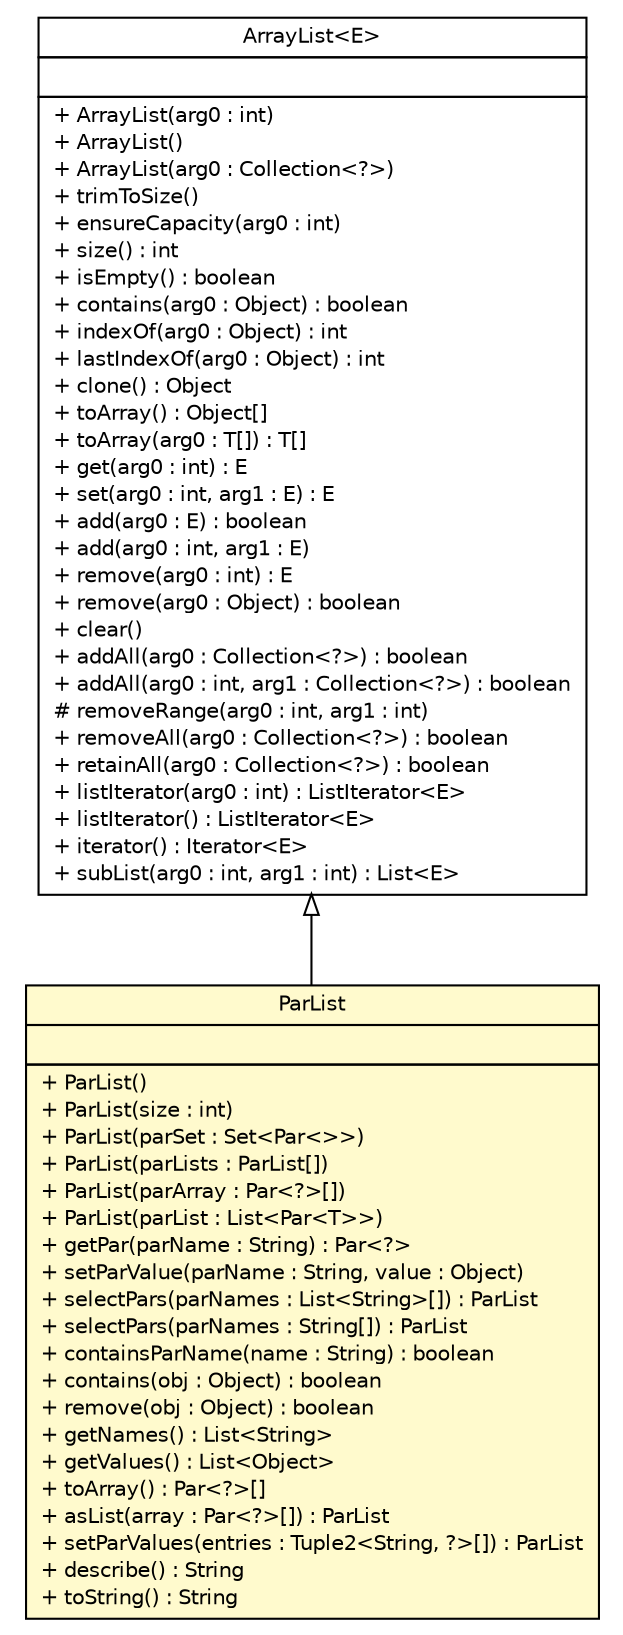 #!/usr/local/bin/dot
#
# Class diagram 
# Generated by UMLGraph version R5_6 (http://www.umlgraph.org/)
#

digraph G {
	edge [fontname="Helvetica",fontsize=10,labelfontname="Helvetica",labelfontsize=10];
	node [fontname="Helvetica",fontsize=10,shape=plaintext];
	nodesep=0.25;
	ranksep=0.5;
	// sorcer.core.context.model.par.ParList
	c238576 [label=<<table title="sorcer.core.context.model.par.ParList" border="0" cellborder="1" cellspacing="0" cellpadding="2" port="p" bgcolor="lemonChiffon" href="./ParList.html">
		<tr><td><table border="0" cellspacing="0" cellpadding="1">
<tr><td align="center" balign="center"> ParList </td></tr>
		</table></td></tr>
		<tr><td><table border="0" cellspacing="0" cellpadding="1">
<tr><td align="left" balign="left">  </td></tr>
		</table></td></tr>
		<tr><td><table border="0" cellspacing="0" cellpadding="1">
<tr><td align="left" balign="left"> + ParList() </td></tr>
<tr><td align="left" balign="left"> + ParList(size : int) </td></tr>
<tr><td align="left" balign="left"> + ParList(parSet : Set&lt;Par&lt;&gt;&gt;) </td></tr>
<tr><td align="left" balign="left"> + ParList(parLists : ParList[]) </td></tr>
<tr><td align="left" balign="left"> + ParList(parArray : Par&lt;?&gt;[]) </td></tr>
<tr><td align="left" balign="left"> + ParList(parList : List&lt;Par&lt;T&gt;&gt;) </td></tr>
<tr><td align="left" balign="left"> + getPar(parName : String) : Par&lt;?&gt; </td></tr>
<tr><td align="left" balign="left"> + setParValue(parName : String, value : Object) </td></tr>
<tr><td align="left" balign="left"> + selectPars(parNames : List&lt;String&gt;[]) : ParList </td></tr>
<tr><td align="left" balign="left"> + selectPars(parNames : String[]) : ParList </td></tr>
<tr><td align="left" balign="left"> + containsParName(name : String) : boolean </td></tr>
<tr><td align="left" balign="left"> + contains(obj : Object) : boolean </td></tr>
<tr><td align="left" balign="left"> + remove(obj : Object) : boolean </td></tr>
<tr><td align="left" balign="left"> + getNames() : List&lt;String&gt; </td></tr>
<tr><td align="left" balign="left"> + getValues() : List&lt;Object&gt; </td></tr>
<tr><td align="left" balign="left"> + toArray() : Par&lt;?&gt;[] </td></tr>
<tr><td align="left" balign="left"> + asList(array : Par&lt;?&gt;[]) : ParList </td></tr>
<tr><td align="left" balign="left"> + setParValues(entries : Tuple2&lt;String, ?&gt;[]) : ParList </td></tr>
<tr><td align="left" balign="left"> + describe() : String </td></tr>
<tr><td align="left" balign="left"> + toString() : String </td></tr>
		</table></td></tr>
		</table>>, URL="./ParList.html", fontname="Helvetica", fontcolor="black", fontsize=10.0];
	//sorcer.core.context.model.par.ParList extends java.util.ArrayList<sorcer.core.context.model.par.Par>
	c238812:p -> c238576:p [dir=back,arrowtail=empty];
	// java.util.ArrayList<E>
	c238812 [label=<<table title="java.util.ArrayList" border="0" cellborder="1" cellspacing="0" cellpadding="2" port="p" href="http://docs.oracle.com/javase/7/docs/api/java/util/ArrayList.html">
		<tr><td><table border="0" cellspacing="0" cellpadding="1">
<tr><td align="center" balign="center"> ArrayList&lt;E&gt; </td></tr>
		</table></td></tr>
		<tr><td><table border="0" cellspacing="0" cellpadding="1">
<tr><td align="left" balign="left">  </td></tr>
		</table></td></tr>
		<tr><td><table border="0" cellspacing="0" cellpadding="1">
<tr><td align="left" balign="left"> + ArrayList(arg0 : int) </td></tr>
<tr><td align="left" balign="left"> + ArrayList() </td></tr>
<tr><td align="left" balign="left"> + ArrayList(arg0 : Collection&lt;?&gt;) </td></tr>
<tr><td align="left" balign="left"> + trimToSize() </td></tr>
<tr><td align="left" balign="left"> + ensureCapacity(arg0 : int) </td></tr>
<tr><td align="left" balign="left"> + size() : int </td></tr>
<tr><td align="left" balign="left"> + isEmpty() : boolean </td></tr>
<tr><td align="left" balign="left"> + contains(arg0 : Object) : boolean </td></tr>
<tr><td align="left" balign="left"> + indexOf(arg0 : Object) : int </td></tr>
<tr><td align="left" balign="left"> + lastIndexOf(arg0 : Object) : int </td></tr>
<tr><td align="left" balign="left"> + clone() : Object </td></tr>
<tr><td align="left" balign="left"> + toArray() : Object[] </td></tr>
<tr><td align="left" balign="left"> + toArray(arg0 : T[]) : T[] </td></tr>
<tr><td align="left" balign="left"> + get(arg0 : int) : E </td></tr>
<tr><td align="left" balign="left"> + set(arg0 : int, arg1 : E) : E </td></tr>
<tr><td align="left" balign="left"> + add(arg0 : E) : boolean </td></tr>
<tr><td align="left" balign="left"> + add(arg0 : int, arg1 : E) </td></tr>
<tr><td align="left" balign="left"> + remove(arg0 : int) : E </td></tr>
<tr><td align="left" balign="left"> + remove(arg0 : Object) : boolean </td></tr>
<tr><td align="left" balign="left"> + clear() </td></tr>
<tr><td align="left" balign="left"> + addAll(arg0 : Collection&lt;?&gt;) : boolean </td></tr>
<tr><td align="left" balign="left"> + addAll(arg0 : int, arg1 : Collection&lt;?&gt;) : boolean </td></tr>
<tr><td align="left" balign="left"> # removeRange(arg0 : int, arg1 : int) </td></tr>
<tr><td align="left" balign="left"> + removeAll(arg0 : Collection&lt;?&gt;) : boolean </td></tr>
<tr><td align="left" balign="left"> + retainAll(arg0 : Collection&lt;?&gt;) : boolean </td></tr>
<tr><td align="left" balign="left"> + listIterator(arg0 : int) : ListIterator&lt;E&gt; </td></tr>
<tr><td align="left" balign="left"> + listIterator() : ListIterator&lt;E&gt; </td></tr>
<tr><td align="left" balign="left"> + iterator() : Iterator&lt;E&gt; </td></tr>
<tr><td align="left" balign="left"> + subList(arg0 : int, arg1 : int) : List&lt;E&gt; </td></tr>
		</table></td></tr>
		</table>>, URL="http://docs.oracle.com/javase/7/docs/api/java/util/ArrayList.html", fontname="Helvetica", fontcolor="black", fontsize=10.0];
}

